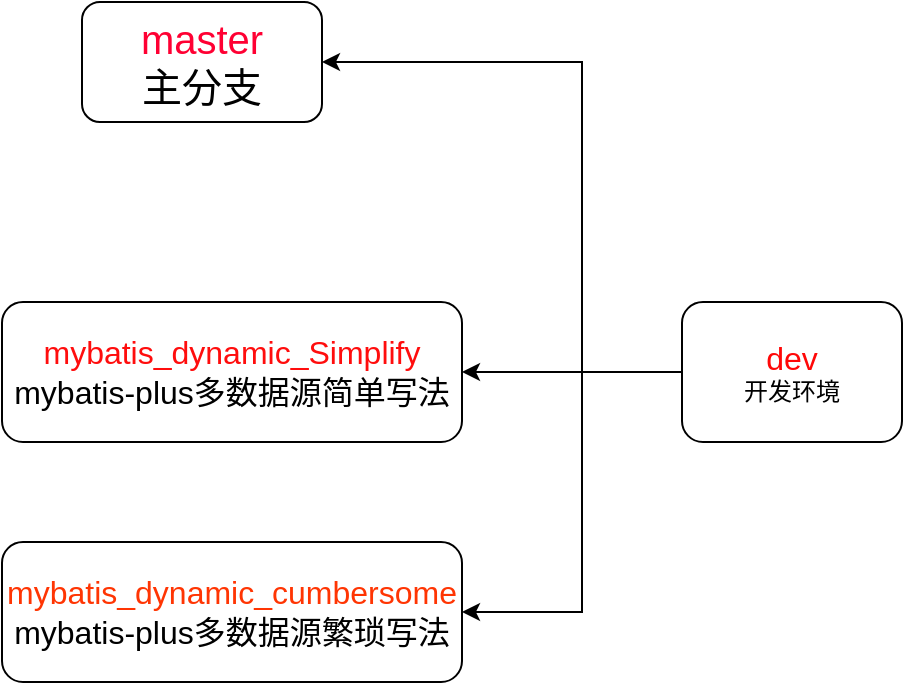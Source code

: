 <mxfile version="20.6.0" type="github">
  <diagram id="fK1RLiKV_KRQ0fGaLFCF" name="第 1 页">
    <mxGraphModel dx="1422" dy="753" grid="1" gridSize="10" guides="1" tooltips="1" connect="1" arrows="1" fold="1" page="1" pageScale="1" pageWidth="827" pageHeight="1169" math="0" shadow="0">
      <root>
        <mxCell id="0" />
        <mxCell id="1" parent="0" />
        <mxCell id="uGJ9grCX7de8dJG0m_us-1" value="&lt;font style=&quot;font-size: 20px;&quot;&gt;&lt;font color=&quot;#ff0033&quot;&gt;master&lt;/font&gt;&lt;br&gt;主分支&lt;/font&gt;" style="rounded=1;whiteSpace=wrap;html=1;" parent="1" vertex="1">
          <mxGeometry x="130" y="70" width="120" height="60" as="geometry" />
        </mxCell>
        <mxCell id="uGJ9grCX7de8dJG0m_us-2" value="&lt;font style=&quot;font-size: 16px;&quot;&gt;&lt;font color=&quot;#ff0d0d&quot;&gt;mybatis_dynamic_Simplify&lt;/font&gt;&lt;br&gt;mybatis-plus多数据源简单写法&lt;/font&gt;" style="rounded=1;whiteSpace=wrap;html=1;" parent="1" vertex="1">
          <mxGeometry x="90" y="220" width="230" height="70" as="geometry" />
        </mxCell>
        <mxCell id="woCbQRnc_9Feyiug26x8-1" value="&lt;font style=&quot;font-size: 16px;&quot;&gt;&lt;font color=&quot;#ff3503&quot;&gt;mybatis_dynamic_cumbersome&lt;/font&gt;&lt;br&gt;mybatis-plus多数据源繁琐写法&lt;/font&gt;" style="rounded=1;whiteSpace=wrap;html=1;" vertex="1" parent="1">
          <mxGeometry x="90" y="340" width="230" height="70" as="geometry" />
        </mxCell>
        <mxCell id="woCbQRnc_9Feyiug26x8-3" style="edgeStyle=orthogonalEdgeStyle;rounded=0;orthogonalLoop=1;jettySize=auto;html=1;entryX=1;entryY=0.5;entryDx=0;entryDy=0;" edge="1" parent="1" source="woCbQRnc_9Feyiug26x8-2" target="uGJ9grCX7de8dJG0m_us-1">
          <mxGeometry relative="1" as="geometry">
            <Array as="points">
              <mxPoint x="380" y="255" />
              <mxPoint x="380" y="100" />
            </Array>
          </mxGeometry>
        </mxCell>
        <mxCell id="woCbQRnc_9Feyiug26x8-4" style="edgeStyle=orthogonalEdgeStyle;rounded=0;orthogonalLoop=1;jettySize=auto;html=1;entryX=1;entryY=0.5;entryDx=0;entryDy=0;" edge="1" parent="1" source="woCbQRnc_9Feyiug26x8-2" target="uGJ9grCX7de8dJG0m_us-2">
          <mxGeometry relative="1" as="geometry" />
        </mxCell>
        <mxCell id="woCbQRnc_9Feyiug26x8-5" style="edgeStyle=orthogonalEdgeStyle;rounded=0;orthogonalLoop=1;jettySize=auto;html=1;entryX=1;entryY=0.5;entryDx=0;entryDy=0;" edge="1" parent="1" source="woCbQRnc_9Feyiug26x8-2" target="woCbQRnc_9Feyiug26x8-1">
          <mxGeometry relative="1" as="geometry">
            <Array as="points">
              <mxPoint x="380" y="255" />
              <mxPoint x="380" y="375" />
            </Array>
          </mxGeometry>
        </mxCell>
        <mxCell id="woCbQRnc_9Feyiug26x8-2" value="&lt;span style=&quot;font-size: 16px;&quot;&gt;&lt;font color=&quot;#ff0808&quot;&gt;dev&lt;/font&gt;&lt;br&gt;&lt;/span&gt;开发环境" style="rounded=1;whiteSpace=wrap;html=1;" vertex="1" parent="1">
          <mxGeometry x="430" y="220" width="110" height="70" as="geometry" />
        </mxCell>
      </root>
    </mxGraphModel>
  </diagram>
</mxfile>
